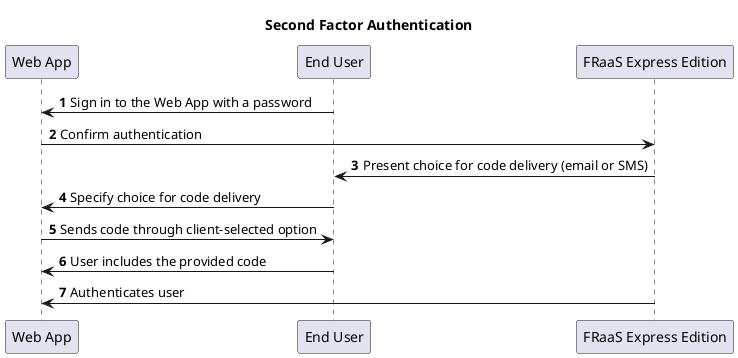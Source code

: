 @startuml

title Second Factor Authentication
autonumber

participant "Web App" as Client
participant "End User" as User
participant "FRaaS Express Edition" as Provider

User->Client: Sign in to the Web App with a password

Client->Provider: Confirm authentication

Provider->User: Present choice for code delivery (email or SMS)

User->Client: Specify choice for code delivery

Client->User: Sends code through client-selected option 

User->Client: User includes the provided code

Provider->Client: Authenticates user


@enduml